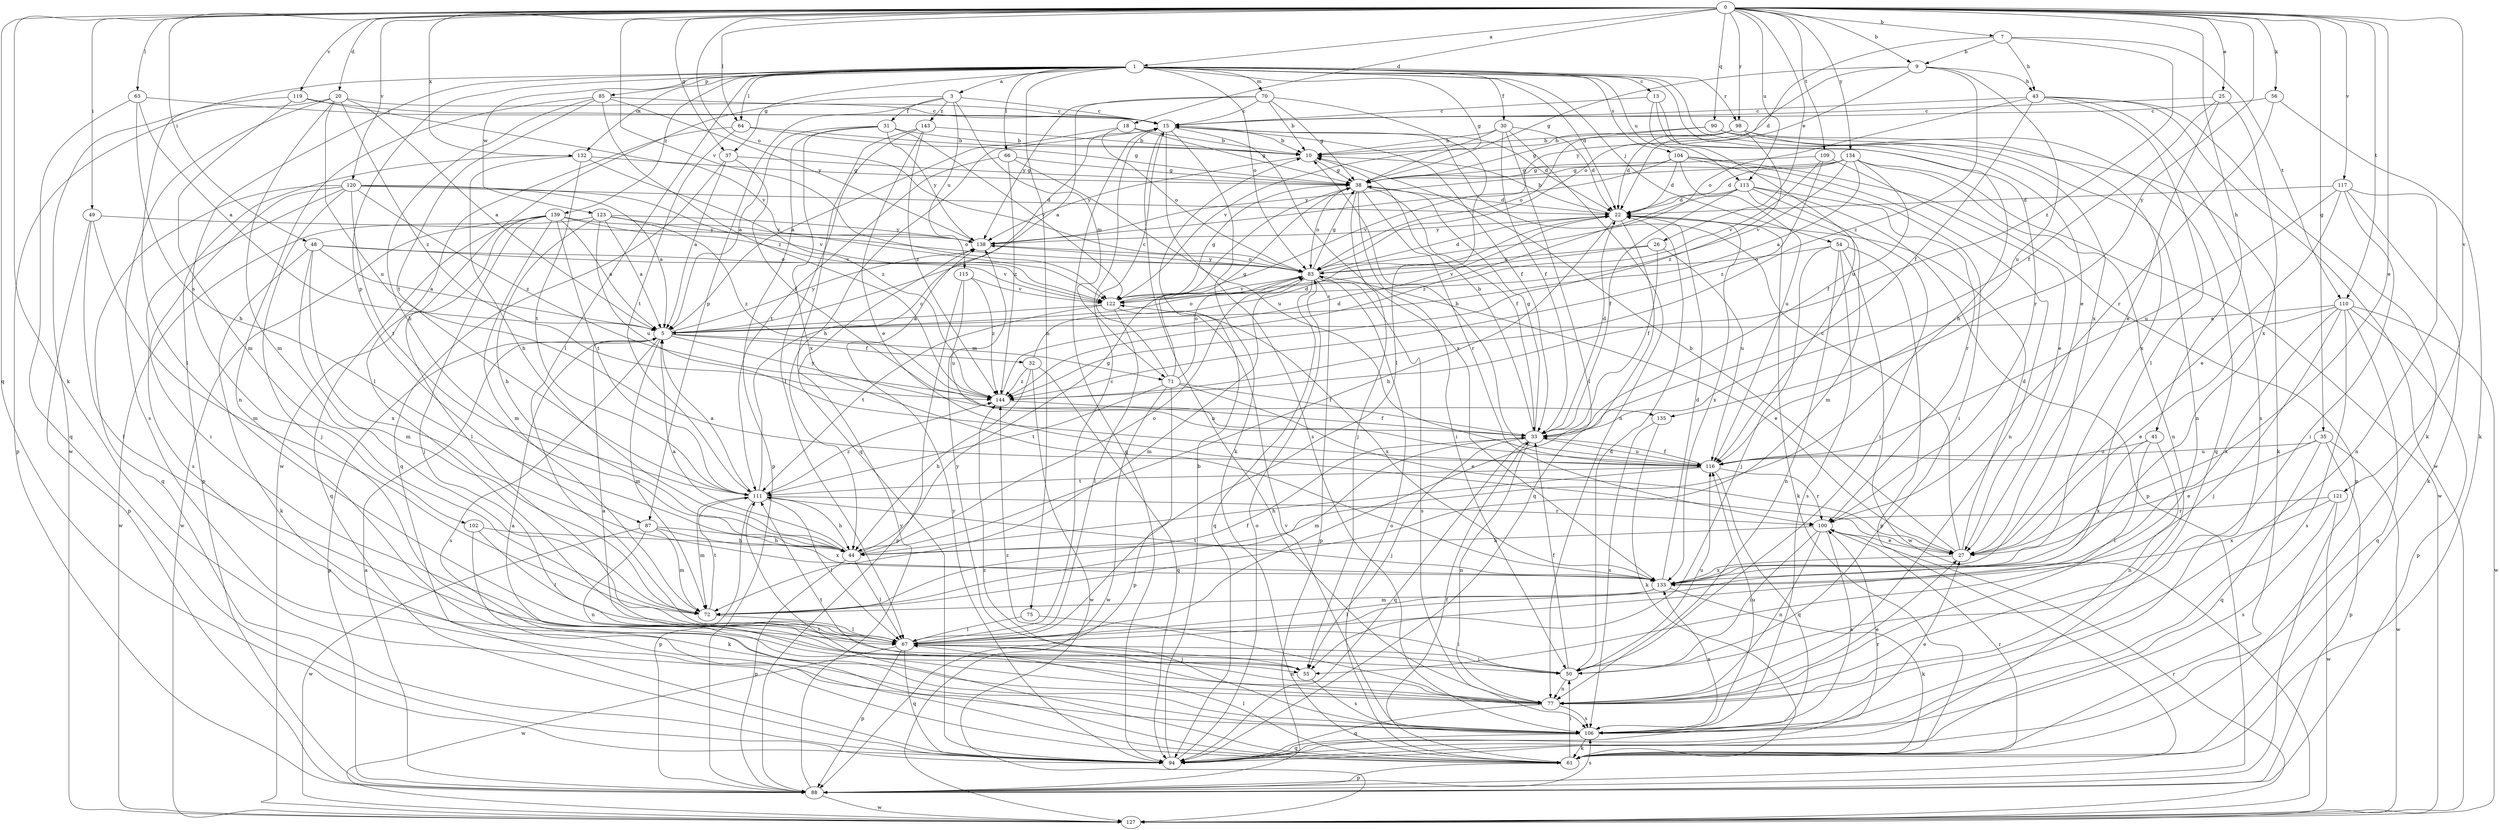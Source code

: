 strict digraph  {
0;
1;
3;
5;
7;
9;
10;
13;
15;
18;
20;
22;
25;
26;
27;
30;
31;
32;
33;
35;
37;
38;
41;
43;
44;
48;
49;
50;
54;
55;
56;
61;
63;
64;
66;
67;
70;
71;
72;
75;
77;
83;
85;
87;
88;
90;
94;
98;
100;
102;
104;
106;
109;
110;
111;
113;
115;
116;
117;
119;
120;
121;
122;
123;
127;
132;
133;
134;
135;
138;
139;
143;
144;
0 -> 1  [label=a];
0 -> 7  [label=b];
0 -> 9  [label=b];
0 -> 18  [label=d];
0 -> 20  [label=d];
0 -> 25  [label=e];
0 -> 26  [label=e];
0 -> 27  [label=e];
0 -> 35  [label=g];
0 -> 37  [label=g];
0 -> 41  [label=h];
0 -> 48  [label=i];
0 -> 49  [label=i];
0 -> 56  [label=k];
0 -> 61  [label=k];
0 -> 63  [label=l];
0 -> 64  [label=l];
0 -> 83  [label=o];
0 -> 90  [label=q];
0 -> 94  [label=q];
0 -> 98  [label=r];
0 -> 109  [label=t];
0 -> 110  [label=t];
0 -> 113  [label=u];
0 -> 117  [label=v];
0 -> 119  [label=v];
0 -> 120  [label=v];
0 -> 121  [label=v];
0 -> 122  [label=v];
0 -> 132  [label=x];
0 -> 134  [label=y];
0 -> 135  [label=y];
1 -> 3  [label=a];
1 -> 13  [label=c];
1 -> 22  [label=d];
1 -> 27  [label=e];
1 -> 30  [label=f];
1 -> 37  [label=g];
1 -> 38  [label=g];
1 -> 54  [label=j];
1 -> 64  [label=l];
1 -> 66  [label=l];
1 -> 67  [label=l];
1 -> 70  [label=m];
1 -> 75  [label=n];
1 -> 83  [label=o];
1 -> 85  [label=p];
1 -> 87  [label=p];
1 -> 98  [label=r];
1 -> 102  [label=s];
1 -> 104  [label=s];
1 -> 113  [label=u];
1 -> 123  [label=w];
1 -> 127  [label=w];
1 -> 132  [label=x];
1 -> 133  [label=x];
1 -> 139  [label=z];
3 -> 15  [label=c];
3 -> 31  [label=f];
3 -> 71  [label=m];
3 -> 87  [label=p];
3 -> 115  [label=u];
3 -> 127  [label=w];
3 -> 143  [label=z];
5 -> 32  [label=f];
5 -> 71  [label=m];
5 -> 72  [label=m];
5 -> 83  [label=o];
5 -> 88  [label=p];
5 -> 106  [label=s];
5 -> 135  [label=y];
5 -> 138  [label=y];
7 -> 9  [label=b];
7 -> 22  [label=d];
7 -> 43  [label=h];
7 -> 110  [label=t];
7 -> 144  [label=z];
9 -> 38  [label=g];
9 -> 43  [label=h];
9 -> 83  [label=o];
9 -> 116  [label=u];
9 -> 138  [label=y];
9 -> 144  [label=z];
10 -> 38  [label=g];
10 -> 138  [label=y];
13 -> 15  [label=c];
13 -> 44  [label=h];
13 -> 100  [label=r];
13 -> 116  [label=u];
15 -> 10  [label=b];
15 -> 22  [label=d];
15 -> 33  [label=f];
15 -> 44  [label=h];
15 -> 61  [label=k];
15 -> 77  [label=n];
15 -> 94  [label=q];
15 -> 106  [label=s];
15 -> 133  [label=x];
18 -> 5  [label=a];
18 -> 10  [label=b];
18 -> 38  [label=g];
18 -> 83  [label=o];
20 -> 5  [label=a];
20 -> 15  [label=c];
20 -> 72  [label=m];
20 -> 88  [label=p];
20 -> 106  [label=s];
20 -> 116  [label=u];
20 -> 144  [label=z];
22 -> 10  [label=b];
22 -> 44  [label=h];
22 -> 61  [label=k];
22 -> 94  [label=q];
22 -> 133  [label=x];
22 -> 138  [label=y];
25 -> 15  [label=c];
25 -> 27  [label=e];
25 -> 33  [label=f];
25 -> 133  [label=x];
26 -> 33  [label=f];
26 -> 83  [label=o];
26 -> 116  [label=u];
26 -> 122  [label=v];
27 -> 10  [label=b];
27 -> 15  [label=c];
27 -> 22  [label=d];
27 -> 133  [label=x];
30 -> 10  [label=b];
30 -> 22  [label=d];
30 -> 33  [label=f];
30 -> 67  [label=l];
30 -> 77  [label=n];
30 -> 122  [label=v];
31 -> 5  [label=a];
31 -> 10  [label=b];
31 -> 88  [label=p];
31 -> 122  [label=v];
31 -> 133  [label=x];
31 -> 138  [label=y];
32 -> 22  [label=d];
32 -> 44  [label=h];
32 -> 94  [label=q];
32 -> 127  [label=w];
32 -> 144  [label=z];
33 -> 10  [label=b];
33 -> 22  [label=d];
33 -> 38  [label=g];
33 -> 55  [label=j];
33 -> 72  [label=m];
33 -> 77  [label=n];
33 -> 94  [label=q];
33 -> 116  [label=u];
35 -> 27  [label=e];
35 -> 88  [label=p];
35 -> 94  [label=q];
35 -> 116  [label=u];
35 -> 127  [label=w];
37 -> 5  [label=a];
37 -> 33  [label=f];
37 -> 38  [label=g];
37 -> 94  [label=q];
38 -> 22  [label=d];
38 -> 33  [label=f];
38 -> 50  [label=i];
38 -> 55  [label=j];
38 -> 83  [label=o];
38 -> 100  [label=r];
41 -> 67  [label=l];
41 -> 77  [label=n];
41 -> 116  [label=u];
41 -> 133  [label=x];
43 -> 15  [label=c];
43 -> 33  [label=f];
43 -> 61  [label=k];
43 -> 67  [label=l];
43 -> 83  [label=o];
43 -> 106  [label=s];
43 -> 127  [label=w];
44 -> 5  [label=a];
44 -> 38  [label=g];
44 -> 67  [label=l];
44 -> 83  [label=o];
44 -> 88  [label=p];
48 -> 5  [label=a];
48 -> 61  [label=k];
48 -> 72  [label=m];
48 -> 83  [label=o];
48 -> 122  [label=v];
48 -> 133  [label=x];
49 -> 67  [label=l];
49 -> 72  [label=m];
49 -> 88  [label=p];
49 -> 138  [label=y];
50 -> 5  [label=a];
50 -> 22  [label=d];
50 -> 33  [label=f];
50 -> 77  [label=n];
50 -> 116  [label=u];
54 -> 55  [label=j];
54 -> 77  [label=n];
54 -> 83  [label=o];
54 -> 88  [label=p];
54 -> 106  [label=s];
54 -> 127  [label=w];
55 -> 106  [label=s];
55 -> 138  [label=y];
56 -> 15  [label=c];
56 -> 61  [label=k];
56 -> 100  [label=r];
61 -> 33  [label=f];
61 -> 50  [label=i];
61 -> 67  [label=l];
61 -> 83  [label=o];
61 -> 88  [label=p];
61 -> 100  [label=r];
61 -> 111  [label=t];
63 -> 5  [label=a];
63 -> 15  [label=c];
63 -> 44  [label=h];
63 -> 94  [label=q];
64 -> 10  [label=b];
64 -> 38  [label=g];
64 -> 67  [label=l];
64 -> 111  [label=t];
66 -> 38  [label=g];
66 -> 111  [label=t];
66 -> 116  [label=u];
66 -> 144  [label=z];
67 -> 15  [label=c];
67 -> 50  [label=i];
67 -> 55  [label=j];
67 -> 77  [label=n];
67 -> 88  [label=p];
67 -> 94  [label=q];
67 -> 127  [label=w];
70 -> 5  [label=a];
70 -> 10  [label=b];
70 -> 15  [label=c];
70 -> 38  [label=g];
70 -> 67  [label=l];
70 -> 138  [label=y];
71 -> 15  [label=c];
71 -> 27  [label=e];
71 -> 33  [label=f];
71 -> 38  [label=g];
71 -> 83  [label=o];
71 -> 88  [label=p];
71 -> 111  [label=t];
71 -> 127  [label=w];
72 -> 33  [label=f];
72 -> 67  [label=l];
72 -> 111  [label=t];
75 -> 50  [label=i];
75 -> 67  [label=l];
77 -> 5  [label=a];
77 -> 27  [label=e];
77 -> 94  [label=q];
77 -> 106  [label=s];
77 -> 111  [label=t];
77 -> 144  [label=z];
83 -> 22  [label=d];
83 -> 27  [label=e];
83 -> 38  [label=g];
83 -> 72  [label=m];
83 -> 88  [label=p];
83 -> 94  [label=q];
83 -> 106  [label=s];
83 -> 122  [label=v];
83 -> 138  [label=y];
85 -> 15  [label=c];
85 -> 44  [label=h];
85 -> 77  [label=n];
85 -> 111  [label=t];
85 -> 138  [label=y];
85 -> 144  [label=z];
87 -> 44  [label=h];
87 -> 72  [label=m];
87 -> 77  [label=n];
87 -> 127  [label=w];
87 -> 133  [label=x];
88 -> 5  [label=a];
88 -> 106  [label=s];
88 -> 127  [label=w];
88 -> 138  [label=y];
90 -> 10  [label=b];
90 -> 61  [label=k];
90 -> 77  [label=n];
90 -> 83  [label=o];
94 -> 10  [label=b];
94 -> 83  [label=o];
94 -> 100  [label=r];
94 -> 138  [label=y];
98 -> 10  [label=b];
98 -> 22  [label=d];
98 -> 38  [label=g];
98 -> 94  [label=q];
98 -> 133  [label=x];
98 -> 144  [label=z];
100 -> 27  [label=e];
100 -> 44  [label=h];
100 -> 50  [label=i];
100 -> 77  [label=n];
100 -> 106  [label=s];
102 -> 44  [label=h];
102 -> 61  [label=k];
102 -> 67  [label=l];
104 -> 22  [label=d];
104 -> 38  [label=g];
104 -> 50  [label=i];
104 -> 77  [label=n];
104 -> 88  [label=p];
104 -> 116  [label=u];
104 -> 122  [label=v];
106 -> 27  [label=e];
106 -> 61  [label=k];
106 -> 94  [label=q];
106 -> 116  [label=u];
106 -> 122  [label=v];
106 -> 133  [label=x];
106 -> 144  [label=z];
109 -> 27  [label=e];
109 -> 38  [label=g];
109 -> 122  [label=v];
109 -> 144  [label=z];
110 -> 5  [label=a];
110 -> 27  [label=e];
110 -> 55  [label=j];
110 -> 88  [label=p];
110 -> 94  [label=q];
110 -> 106  [label=s];
110 -> 127  [label=w];
110 -> 133  [label=x];
111 -> 5  [label=a];
111 -> 15  [label=c];
111 -> 44  [label=h];
111 -> 67  [label=l];
111 -> 72  [label=m];
111 -> 88  [label=p];
111 -> 100  [label=r];
111 -> 144  [label=z];
113 -> 22  [label=d];
113 -> 33  [label=f];
113 -> 50  [label=i];
113 -> 72  [label=m];
113 -> 88  [label=p];
113 -> 100  [label=r];
113 -> 144  [label=z];
115 -> 88  [label=p];
115 -> 116  [label=u];
115 -> 122  [label=v];
115 -> 144  [label=z];
116 -> 10  [label=b];
116 -> 33  [label=f];
116 -> 44  [label=h];
116 -> 94  [label=q];
116 -> 100  [label=r];
116 -> 111  [label=t];
117 -> 22  [label=d];
117 -> 27  [label=e];
117 -> 50  [label=i];
117 -> 61  [label=k];
117 -> 77  [label=n];
117 -> 116  [label=u];
119 -> 15  [label=c];
119 -> 67  [label=l];
119 -> 72  [label=m];
119 -> 122  [label=v];
120 -> 5  [label=a];
120 -> 22  [label=d];
120 -> 50  [label=i];
120 -> 55  [label=j];
120 -> 94  [label=q];
120 -> 106  [label=s];
120 -> 111  [label=t];
120 -> 122  [label=v];
120 -> 144  [label=z];
121 -> 100  [label=r];
121 -> 106  [label=s];
121 -> 127  [label=w];
121 -> 133  [label=x];
122 -> 5  [label=a];
122 -> 38  [label=g];
122 -> 67  [label=l];
122 -> 111  [label=t];
122 -> 133  [label=x];
123 -> 5  [label=a];
123 -> 44  [label=h];
123 -> 83  [label=o];
123 -> 116  [label=u];
123 -> 127  [label=w];
123 -> 138  [label=y];
123 -> 144  [label=z];
127 -> 100  [label=r];
132 -> 38  [label=g];
132 -> 44  [label=h];
132 -> 88  [label=p];
132 -> 111  [label=t];
132 -> 144  [label=z];
133 -> 22  [label=d];
133 -> 61  [label=k];
133 -> 67  [label=l];
133 -> 72  [label=m];
133 -> 111  [label=t];
134 -> 5  [label=a];
134 -> 22  [label=d];
134 -> 33  [label=f];
134 -> 38  [label=g];
134 -> 77  [label=n];
134 -> 122  [label=v];
134 -> 127  [label=w];
134 -> 138  [label=y];
135 -> 61  [label=k];
135 -> 106  [label=s];
138 -> 83  [label=o];
139 -> 5  [label=a];
139 -> 55  [label=j];
139 -> 67  [label=l];
139 -> 72  [label=m];
139 -> 94  [label=q];
139 -> 111  [label=t];
139 -> 122  [label=v];
139 -> 127  [label=w];
139 -> 138  [label=y];
143 -> 10  [label=b];
143 -> 27  [label=e];
143 -> 67  [label=l];
143 -> 94  [label=q];
143 -> 144  [label=z];
144 -> 22  [label=d];
144 -> 33  [label=f];
}
